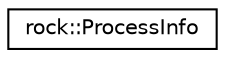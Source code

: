 digraph "类继承关系图"
{
 // LATEX_PDF_SIZE
  edge [fontname="Helvetica",fontsize="10",labelfontname="Helvetica",labelfontsize="10"];
  node [fontname="Helvetica",fontsize="10",shape=record];
  rankdir="LR";
  Node0 [label="rock::ProcessInfo",height=0.2,width=0.4,color="black", fillcolor="white", style="filled",URL="$structrock_1_1ProcessInfo.html",tooltip=" "];
}
